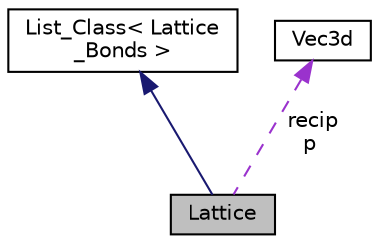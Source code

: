 digraph "Lattice"
{
  edge [fontname="Helvetica",fontsize="10",labelfontname="Helvetica",labelfontsize="10"];
  node [fontname="Helvetica",fontsize="10",shape=record];
  Node1 [label="Lattice",height=0.2,width=0.4,color="black", fillcolor="grey75", style="filled", fontcolor="black"];
  Node2 -> Node1 [dir="back",color="midnightblue",fontsize="10",style="solid",fontname="Helvetica"];
  Node2 [label="List_Class\< Lattice\l_Bonds \>",height=0.2,width=0.4,color="black", fillcolor="white", style="filled",URL="$classList__Class.html"];
  Node3 -> Node1 [dir="back",color="darkorchid3",fontsize="10",style="dashed",label=" recip\np" ,fontname="Helvetica"];
  Node3 [label="Vec3d",height=0.2,width=0.4,color="black", fillcolor="white", style="filled",URL="$classVec3d.html",tooltip="Class to store positions and to handle operations on 3d vectors. "];
}
